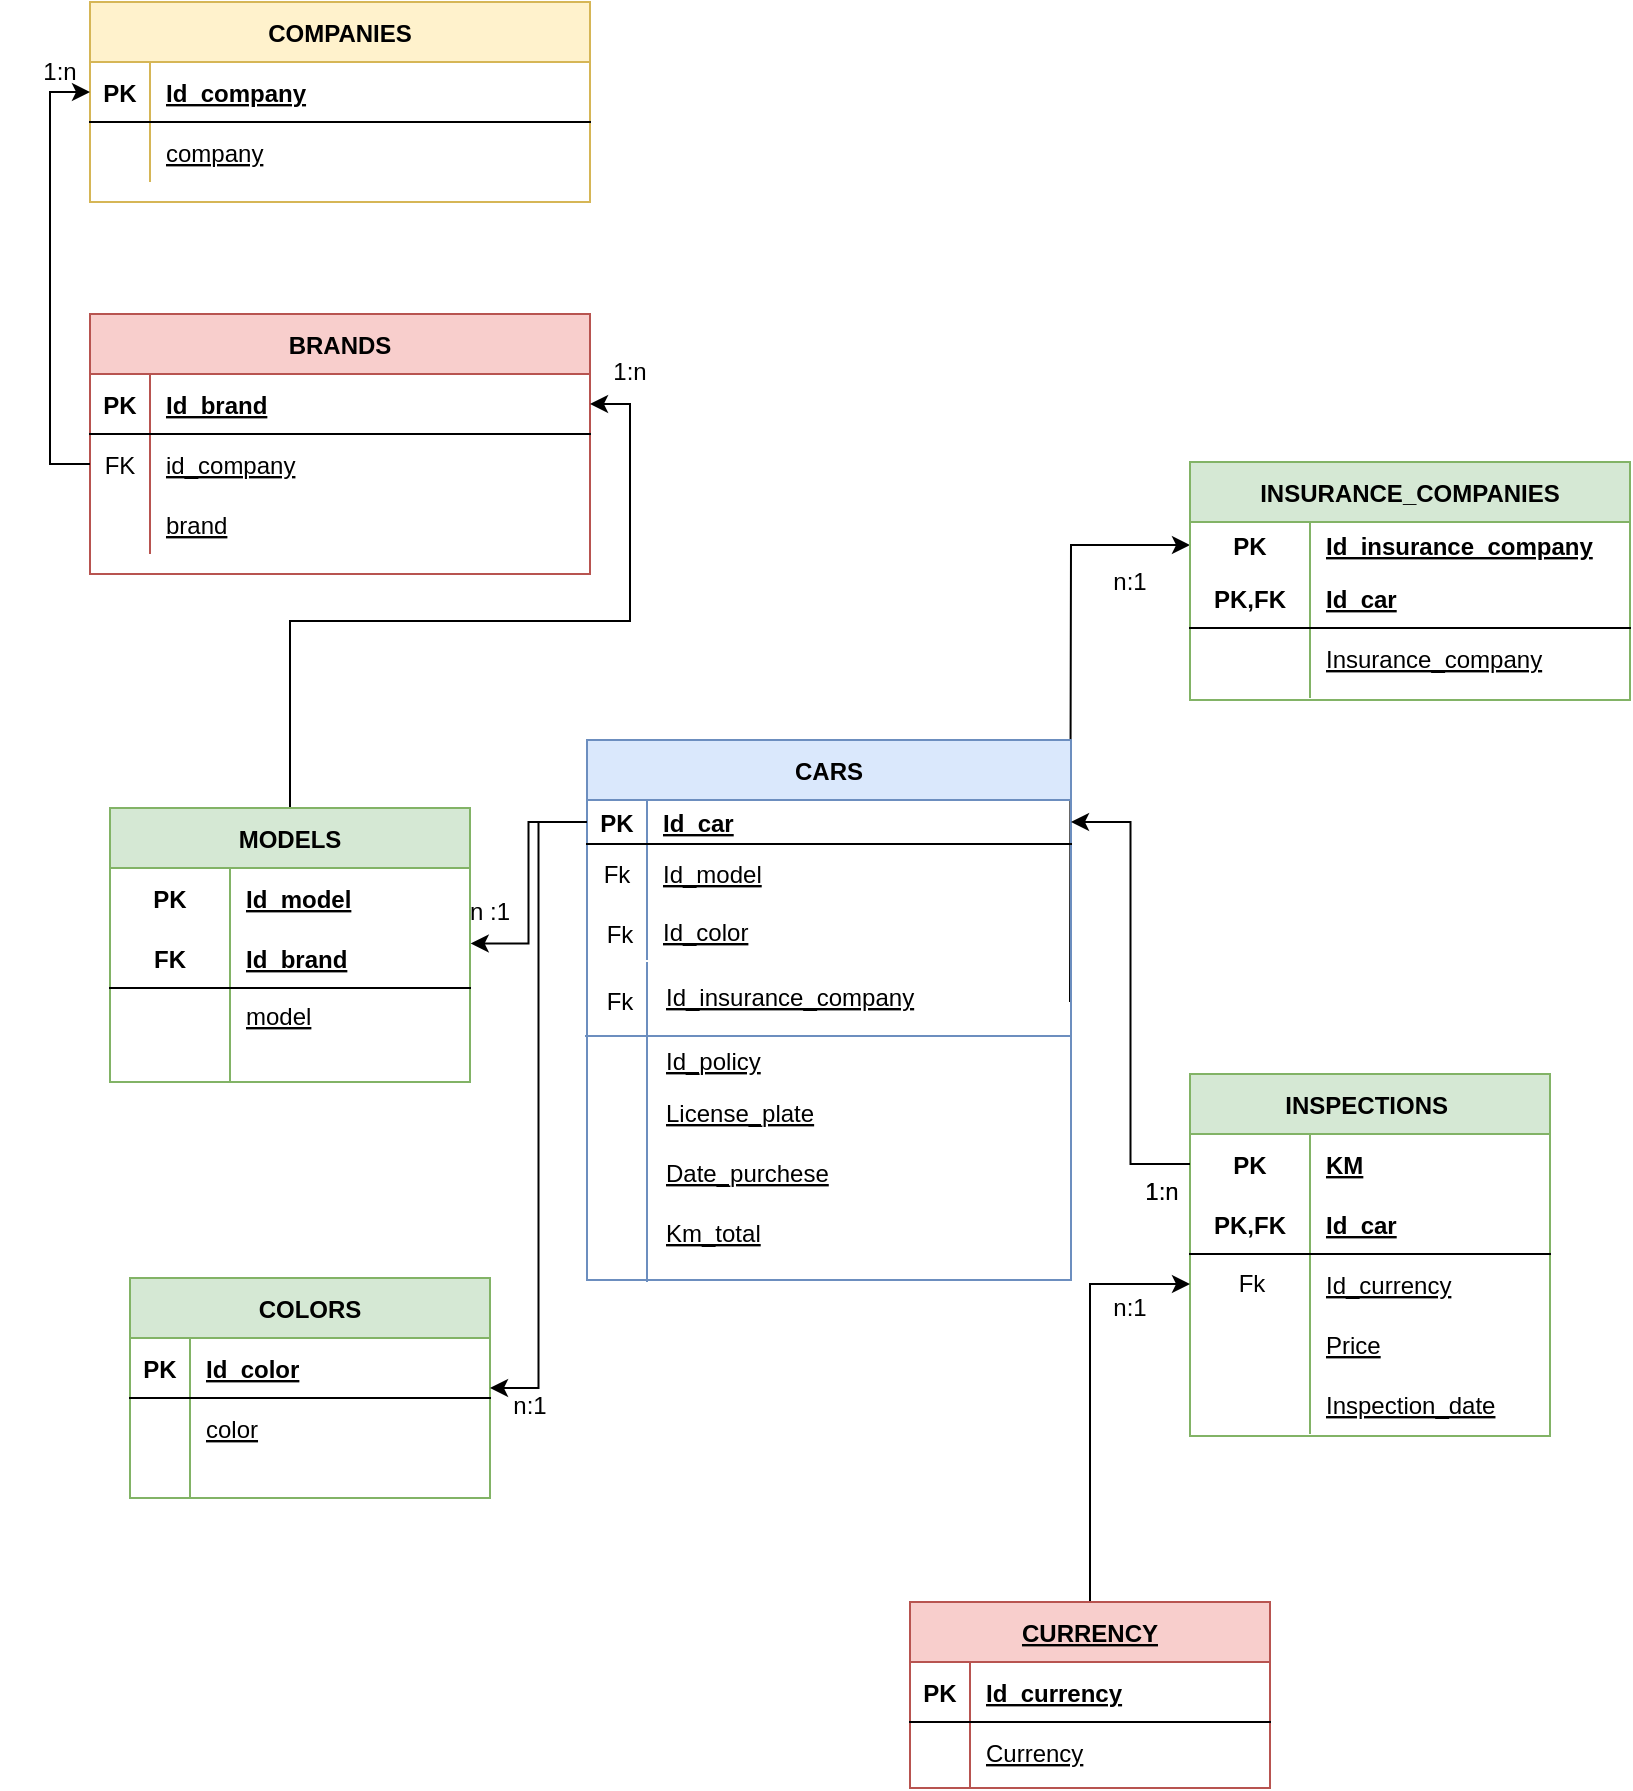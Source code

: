 <mxfile version="20.3.0" type="device"><diagram id="R2lEEEUBdFMjLlhIrx00" name="Practica_andreinagarciabggiano"><mxGraphModel dx="2201" dy="853" grid="1" gridSize="10" guides="1" tooltips="1" connect="1" arrows="1" fold="1" page="1" pageScale="1" pageWidth="850" pageHeight="1100" math="0" shadow="0" extFonts="Permanent Marker^https://fonts.googleapis.com/css?family=Permanent+Marker"><root><mxCell id="0"/><mxCell id="1" parent="0"/><mxCell id="Erbkn1Daup7LVzJIea6V-116" style="edgeStyle=orthogonalEdgeStyle;rounded=0;orthogonalLoop=1;jettySize=auto;html=1;entryX=0;entryY=0.5;entryDx=0;entryDy=0;fontSize=12;" edge="1" parent="1" target="Erbkn1Daup7LVzJIea6V-83"><mxGeometry relative="1" as="geometry"><mxPoint x="520" y="540" as="sourcePoint"/></mxGeometry></mxCell><mxCell id="C-vyLk0tnHw3VtMMgP7b-2" value="CARS" style="shape=table;startSize=30;container=1;collapsible=1;childLayout=tableLayout;fixedRows=1;rowLines=0;fontStyle=1;align=center;resizeLast=1;fillColor=#dae8fc;strokeColor=#6c8ebf;" parent="1" vertex="1"><mxGeometry x="278.5" y="409" width="242" height="270.0" as="geometry"/></mxCell><mxCell id="C-vyLk0tnHw3VtMMgP7b-3" value="" style="shape=partialRectangle;collapsible=0;dropTarget=0;pointerEvents=0;fillColor=none;points=[[0,0.5],[1,0.5]];portConstraint=eastwest;top=0;left=0;right=0;bottom=1;" parent="C-vyLk0tnHw3VtMMgP7b-2" vertex="1"><mxGeometry y="30" width="242" height="22" as="geometry"/></mxCell><mxCell id="C-vyLk0tnHw3VtMMgP7b-4" value="PK" style="shape=partialRectangle;overflow=hidden;connectable=0;fillColor=none;top=0;left=0;bottom=0;right=0;fontStyle=1;" parent="C-vyLk0tnHw3VtMMgP7b-3" vertex="1"><mxGeometry width="30" height="22" as="geometry"><mxRectangle width="30" height="22" as="alternateBounds"/></mxGeometry></mxCell><mxCell id="C-vyLk0tnHw3VtMMgP7b-5" value="Id_car" style="shape=partialRectangle;overflow=hidden;connectable=0;fillColor=none;top=0;left=0;bottom=0;right=0;align=left;spacingLeft=6;fontStyle=5;" parent="C-vyLk0tnHw3VtMMgP7b-3" vertex="1"><mxGeometry x="30" width="212" height="22" as="geometry"><mxRectangle width="212" height="22" as="alternateBounds"/></mxGeometry></mxCell><mxCell id="C-vyLk0tnHw3VtMMgP7b-6" value="" style="shape=partialRectangle;collapsible=0;dropTarget=0;pointerEvents=0;fillColor=none;points=[[0,0.5],[1,0.5]];portConstraint=eastwest;top=0;left=0;right=0;bottom=0;" parent="C-vyLk0tnHw3VtMMgP7b-2" vertex="1"><mxGeometry y="52" width="242" height="29" as="geometry"/></mxCell><mxCell id="C-vyLk0tnHw3VtMMgP7b-7" value="Fk" style="shape=partialRectangle;overflow=hidden;connectable=0;fillColor=none;top=0;left=0;bottom=0;right=0;" parent="C-vyLk0tnHw3VtMMgP7b-6" vertex="1"><mxGeometry width="30" height="29" as="geometry"><mxRectangle width="30" height="29" as="alternateBounds"/></mxGeometry></mxCell><mxCell id="C-vyLk0tnHw3VtMMgP7b-8" value="Id_model" style="shape=partialRectangle;overflow=hidden;connectable=0;fillColor=none;top=0;left=0;bottom=0;right=0;align=left;spacingLeft=6;fontStyle=4" parent="C-vyLk0tnHw3VtMMgP7b-6" vertex="1"><mxGeometry x="30" width="212" height="29" as="geometry"><mxRectangle width="212" height="29" as="alternateBounds"/></mxGeometry></mxCell><mxCell id="C-vyLk0tnHw3VtMMgP7b-9" value="" style="shape=partialRectangle;collapsible=0;dropTarget=0;pointerEvents=0;fillColor=none;points=[[0,0.5],[1,0.5]];portConstraint=eastwest;top=0;left=0;right=0;bottom=0;" parent="C-vyLk0tnHw3VtMMgP7b-2" vertex="1"><mxGeometry y="81" width="242" height="29" as="geometry"/></mxCell><mxCell id="C-vyLk0tnHw3VtMMgP7b-10" value="" style="shape=partialRectangle;overflow=hidden;connectable=0;fillColor=none;top=0;left=0;bottom=0;right=0;" parent="C-vyLk0tnHw3VtMMgP7b-9" vertex="1"><mxGeometry width="30" height="29" as="geometry"><mxRectangle width="30" height="29" as="alternateBounds"/></mxGeometry></mxCell><mxCell id="C-vyLk0tnHw3VtMMgP7b-11" value="Id_color" style="shape=partialRectangle;overflow=hidden;connectable=0;fillColor=none;top=0;left=0;bottom=0;right=0;align=left;spacingLeft=6;fontStyle=4;fontSize=12;" parent="C-vyLk0tnHw3VtMMgP7b-9" vertex="1"><mxGeometry x="30" width="212" height="29" as="geometry"><mxRectangle width="212" height="29" as="alternateBounds"/></mxGeometry></mxCell><mxCell id="Erbkn1Daup7LVzJIea6V-112" value="n:1" style="text;html=1;strokeColor=none;fillColor=none;align=center;verticalAlign=middle;whiteSpace=wrap;rounded=0;strokeWidth=1;fontSize=12;rotation=0;" vertex="1" parent="1"><mxGeometry x="520" y="678" width="60" height="30" as="geometry"/></mxCell><mxCell id="C-vyLk0tnHw3VtMMgP7b-13" value="BRANDS" style="shape=table;startSize=30;container=1;collapsible=1;childLayout=tableLayout;fixedRows=1;rowLines=0;fontStyle=1;align=center;resizeLast=1;fillColor=#f8cecc;strokeColor=#b85450;" parent="1" vertex="1"><mxGeometry x="30" y="196" width="250" height="130" as="geometry"/></mxCell><mxCell id="C-vyLk0tnHw3VtMMgP7b-14" value="" style="shape=partialRectangle;collapsible=0;dropTarget=0;pointerEvents=0;fillColor=none;points=[[0,0.5],[1,0.5]];portConstraint=eastwest;top=0;left=0;right=0;bottom=1;" parent="C-vyLk0tnHw3VtMMgP7b-13" vertex="1"><mxGeometry y="30" width="250" height="30" as="geometry"/></mxCell><mxCell id="C-vyLk0tnHw3VtMMgP7b-15" value="PK" style="shape=partialRectangle;overflow=hidden;connectable=0;fillColor=none;top=0;left=0;bottom=0;right=0;fontStyle=1;" parent="C-vyLk0tnHw3VtMMgP7b-14" vertex="1"><mxGeometry width="30" height="30" as="geometry"><mxRectangle width="30" height="30" as="alternateBounds"/></mxGeometry></mxCell><mxCell id="C-vyLk0tnHw3VtMMgP7b-16" value="Id_brand" style="shape=partialRectangle;overflow=hidden;connectable=0;fillColor=none;top=0;left=0;bottom=0;right=0;align=left;spacingLeft=6;fontStyle=5;" parent="C-vyLk0tnHw3VtMMgP7b-14" vertex="1"><mxGeometry x="30" width="220" height="30" as="geometry"><mxRectangle width="220" height="30" as="alternateBounds"/></mxGeometry></mxCell><mxCell id="C-vyLk0tnHw3VtMMgP7b-17" value="" style="shape=partialRectangle;collapsible=0;dropTarget=0;pointerEvents=0;fillColor=none;points=[[0,0.5],[1,0.5]];portConstraint=eastwest;top=0;left=0;right=0;bottom=0;" parent="C-vyLk0tnHw3VtMMgP7b-13" vertex="1"><mxGeometry y="60" width="250" height="30" as="geometry"/></mxCell><mxCell id="C-vyLk0tnHw3VtMMgP7b-18" value="FK" style="shape=partialRectangle;overflow=hidden;connectable=0;fillColor=none;top=0;left=0;bottom=0;right=0;" parent="C-vyLk0tnHw3VtMMgP7b-17" vertex="1"><mxGeometry width="30" height="30" as="geometry"><mxRectangle width="30" height="30" as="alternateBounds"/></mxGeometry></mxCell><mxCell id="C-vyLk0tnHw3VtMMgP7b-19" value="id_company" style="shape=partialRectangle;overflow=hidden;connectable=0;fillColor=none;top=0;left=0;bottom=0;right=0;align=left;spacingLeft=6;fontStyle=4" parent="C-vyLk0tnHw3VtMMgP7b-17" vertex="1"><mxGeometry x="30" width="220" height="30" as="geometry"><mxRectangle width="220" height="30" as="alternateBounds"/></mxGeometry></mxCell><mxCell id="C-vyLk0tnHw3VtMMgP7b-20" value="" style="shape=partialRectangle;collapsible=0;dropTarget=0;pointerEvents=0;fillColor=none;points=[[0,0.5],[1,0.5]];portConstraint=eastwest;top=0;left=0;right=0;bottom=0;" parent="C-vyLk0tnHw3VtMMgP7b-13" vertex="1"><mxGeometry y="90" width="250" height="30" as="geometry"/></mxCell><mxCell id="C-vyLk0tnHw3VtMMgP7b-21" value="" style="shape=partialRectangle;overflow=hidden;connectable=0;fillColor=none;top=0;left=0;bottom=0;right=0;" parent="C-vyLk0tnHw3VtMMgP7b-20" vertex="1"><mxGeometry width="30" height="30" as="geometry"><mxRectangle width="30" height="30" as="alternateBounds"/></mxGeometry></mxCell><mxCell id="C-vyLk0tnHw3VtMMgP7b-22" value="brand" style="shape=partialRectangle;overflow=hidden;connectable=0;fillColor=none;top=0;left=0;bottom=0;right=0;align=left;spacingLeft=6;fontStyle=4" parent="C-vyLk0tnHw3VtMMgP7b-20" vertex="1"><mxGeometry x="30" width="220" height="30" as="geometry"><mxRectangle width="220" height="30" as="alternateBounds"/></mxGeometry></mxCell><mxCell id="C-vyLk0tnHw3VtMMgP7b-23" value="COMPANIES" style="shape=table;startSize=30;container=1;collapsible=1;childLayout=tableLayout;fixedRows=1;rowLines=0;fontStyle=1;align=center;resizeLast=1;fillColor=#fff2cc;strokeColor=#d6b656;" parent="1" vertex="1"><mxGeometry x="30" y="40" width="250" height="100.0" as="geometry"/></mxCell><mxCell id="C-vyLk0tnHw3VtMMgP7b-24" value="" style="shape=partialRectangle;collapsible=0;dropTarget=0;pointerEvents=0;fillColor=none;points=[[0,0.5],[1,0.5]];portConstraint=eastwest;top=0;left=0;right=0;bottom=1;" parent="C-vyLk0tnHw3VtMMgP7b-23" vertex="1"><mxGeometry y="30" width="250" height="30" as="geometry"/></mxCell><mxCell id="C-vyLk0tnHw3VtMMgP7b-25" value="PK" style="shape=partialRectangle;overflow=hidden;connectable=0;fillColor=none;top=0;left=0;bottom=0;right=0;fontStyle=1;" parent="C-vyLk0tnHw3VtMMgP7b-24" vertex="1"><mxGeometry width="30" height="30" as="geometry"><mxRectangle width="30" height="30" as="alternateBounds"/></mxGeometry></mxCell><mxCell id="C-vyLk0tnHw3VtMMgP7b-26" value="Id_company" style="shape=partialRectangle;overflow=hidden;connectable=0;fillColor=none;top=0;left=0;bottom=0;right=0;align=left;spacingLeft=6;fontStyle=5;" parent="C-vyLk0tnHw3VtMMgP7b-24" vertex="1"><mxGeometry x="30" width="220" height="30" as="geometry"><mxRectangle width="220" height="30" as="alternateBounds"/></mxGeometry></mxCell><mxCell id="C-vyLk0tnHw3VtMMgP7b-27" value="" style="shape=partialRectangle;collapsible=0;dropTarget=0;pointerEvents=0;fillColor=none;points=[[0,0.5],[1,0.5]];portConstraint=eastwest;top=0;left=0;right=0;bottom=0;" parent="C-vyLk0tnHw3VtMMgP7b-23" vertex="1"><mxGeometry y="60" width="250" height="30" as="geometry"/></mxCell><mxCell id="C-vyLk0tnHw3VtMMgP7b-28" value="" style="shape=partialRectangle;overflow=hidden;connectable=0;fillColor=none;top=0;left=0;bottom=0;right=0;" parent="C-vyLk0tnHw3VtMMgP7b-27" vertex="1"><mxGeometry width="30" height="30" as="geometry"><mxRectangle width="30" height="30" as="alternateBounds"/></mxGeometry></mxCell><mxCell id="C-vyLk0tnHw3VtMMgP7b-29" value="company" style="shape=partialRectangle;overflow=hidden;connectable=0;fillColor=none;top=0;left=0;bottom=0;right=0;align=left;spacingLeft=6;fontStyle=4" parent="C-vyLk0tnHw3VtMMgP7b-27" vertex="1"><mxGeometry x="30" width="220" height="30" as="geometry"><mxRectangle width="220" height="30" as="alternateBounds"/></mxGeometry></mxCell><mxCell id="Erbkn1Daup7LVzJIea6V-1" value="Fk" style="shape=partialRectangle;overflow=hidden;connectable=0;fillColor=none;top=0;left=0;bottom=0;right=0;" vertex="1" parent="1"><mxGeometry x="280" y="490.5" width="30" height="30" as="geometry"><mxRectangle width="30" height="30" as="alternateBounds"/></mxGeometry></mxCell><mxCell id="Erbkn1Daup7LVzJIea6V-2" value="" style="line;strokeWidth=1;rotatable=0;dashed=0;labelPosition=right;align=left;verticalAlign=middle;spacingTop=0;spacingLeft=6;points=[];portConstraint=eastwest;fillColor=#dae8fc;strokeColor=#6c8ebf;" vertex="1" parent="1"><mxGeometry x="277.5" y="552" width="242.5" height="10" as="geometry"/></mxCell><mxCell id="Erbkn1Daup7LVzJIea6V-3" value="Date_purchese" style="shape=partialRectangle;overflow=hidden;connectable=0;fillColor=none;top=0;left=0;bottom=0;right=0;align=left;spacingLeft=6;fontStyle=4" vertex="1" parent="1"><mxGeometry x="310" y="610" width="220" height="30" as="geometry"><mxRectangle width="220" height="30" as="alternateBounds"/></mxGeometry></mxCell><mxCell id="Erbkn1Daup7LVzJIea6V-4" value="Id_policy" style="shape=partialRectangle;overflow=hidden;connectable=0;fillColor=none;top=0;left=0;bottom=0;right=0;align=left;spacingLeft=6;fontStyle=4" vertex="1" parent="1"><mxGeometry x="310" y="554" width="220" height="30" as="geometry"><mxRectangle width="220" height="30" as="alternateBounds"/></mxGeometry></mxCell><mxCell id="Erbkn1Daup7LVzJIea6V-5" value="License_plate" style="shape=partialRectangle;overflow=hidden;connectable=0;fillColor=none;top=0;left=0;bottom=0;right=0;align=left;spacingLeft=6;fontStyle=4" vertex="1" parent="1"><mxGeometry x="310" y="580" width="220" height="30" as="geometry"><mxRectangle width="220" height="30" as="alternateBounds"/></mxGeometry></mxCell><mxCell id="Erbkn1Daup7LVzJIea6V-6" value="Km_total" style="shape=partialRectangle;overflow=hidden;connectable=0;fillColor=none;top=0;left=0;bottom=0;right=0;align=left;spacingLeft=6;fontStyle=4" vertex="1" parent="1"><mxGeometry x="310" y="640" width="220" height="30" as="geometry"><mxRectangle width="220" height="30" as="alternateBounds"/></mxGeometry></mxCell><mxCell id="Erbkn1Daup7LVzJIea6V-7" value="Id_insurance_company" style="shape=partialRectangle;overflow=hidden;connectable=0;fillColor=none;top=0;left=0;bottom=0;right=0;align=left;spacingLeft=6;fontStyle=4" vertex="1" parent="1"><mxGeometry x="310" y="522" width="220" height="30" as="geometry"><mxRectangle width="220" height="30" as="alternateBounds"/></mxGeometry></mxCell><mxCell id="Erbkn1Daup7LVzJIea6V-10" value="" style="line;strokeWidth=1;direction=south;html=1;fillColor=#dae8fc;strokeColor=#6c8ebf;" vertex="1" parent="1"><mxGeometry x="303" y="520" width="11" height="160" as="geometry"/></mxCell><mxCell id="Erbkn1Daup7LVzJIea6V-11" value="Fk" style="shape=partialRectangle;overflow=hidden;connectable=0;fillColor=none;top=0;left=0;bottom=0;right=0;" vertex="1" parent="1"><mxGeometry x="280" y="524" width="30" height="30" as="geometry"><mxRectangle width="30" height="30" as="alternateBounds"/></mxGeometry></mxCell><mxCell id="Erbkn1Daup7LVzJIea6V-118" style="edgeStyle=orthogonalEdgeStyle;rounded=0;orthogonalLoop=1;jettySize=auto;html=1;exitX=0.5;exitY=0;exitDx=0;exitDy=0;entryX=1;entryY=0.5;entryDx=0;entryDy=0;fontSize=12;" edge="1" parent="1" source="Erbkn1Daup7LVzJIea6V-12" target="C-vyLk0tnHw3VtMMgP7b-14"><mxGeometry relative="1" as="geometry"/></mxCell><mxCell id="Erbkn1Daup7LVzJIea6V-12" value="MODELS" style="shape=table;startSize=30;container=1;collapsible=1;childLayout=tableLayout;fixedRows=1;rowLines=0;fontStyle=1;align=center;resizeLast=1;strokeWidth=1;fillColor=#d5e8d4;strokeColor=#82b366;" vertex="1" parent="1"><mxGeometry x="40" y="443" width="180" height="137" as="geometry"/></mxCell><mxCell id="Erbkn1Daup7LVzJIea6V-13" value="" style="shape=tableRow;horizontal=0;startSize=0;swimlaneHead=0;swimlaneBody=0;fillColor=none;collapsible=0;dropTarget=0;points=[[0,0.5],[1,0.5]];portConstraint=eastwest;top=0;left=0;right=0;bottom=0;strokeWidth=1;" vertex="1" parent="Erbkn1Daup7LVzJIea6V-12"><mxGeometry y="30" width="180" height="30" as="geometry"/></mxCell><mxCell id="Erbkn1Daup7LVzJIea6V-14" value="PK" style="shape=partialRectangle;connectable=0;fillColor=none;top=0;left=0;bottom=0;right=0;fontStyle=1;overflow=hidden;strokeWidth=1;" vertex="1" parent="Erbkn1Daup7LVzJIea6V-13"><mxGeometry width="60" height="30" as="geometry"><mxRectangle width="60" height="30" as="alternateBounds"/></mxGeometry></mxCell><mxCell id="Erbkn1Daup7LVzJIea6V-15" value="Id_model" style="shape=partialRectangle;connectable=0;fillColor=none;top=0;left=0;bottom=0;right=0;align=left;spacingLeft=6;fontStyle=5;overflow=hidden;strokeWidth=1;" vertex="1" parent="Erbkn1Daup7LVzJIea6V-13"><mxGeometry x="60" width="120" height="30" as="geometry"><mxRectangle width="120" height="30" as="alternateBounds"/></mxGeometry></mxCell><mxCell id="Erbkn1Daup7LVzJIea6V-16" value="" style="shape=tableRow;horizontal=0;startSize=0;swimlaneHead=0;swimlaneBody=0;fillColor=none;collapsible=0;dropTarget=0;points=[[0,0.5],[1,0.5]];portConstraint=eastwest;top=0;left=0;right=0;bottom=1;strokeWidth=1;" vertex="1" parent="Erbkn1Daup7LVzJIea6V-12"><mxGeometry y="60" width="180" height="30" as="geometry"/></mxCell><mxCell id="Erbkn1Daup7LVzJIea6V-17" value="FK" style="shape=partialRectangle;connectable=0;fillColor=none;top=0;left=0;bottom=0;right=0;fontStyle=1;overflow=hidden;strokeWidth=1;" vertex="1" parent="Erbkn1Daup7LVzJIea6V-16"><mxGeometry width="60" height="30" as="geometry"><mxRectangle width="60" height="30" as="alternateBounds"/></mxGeometry></mxCell><mxCell id="Erbkn1Daup7LVzJIea6V-18" value="Id_brand" style="shape=partialRectangle;connectable=0;fillColor=none;top=0;left=0;bottom=0;right=0;align=left;spacingLeft=6;fontStyle=5;overflow=hidden;strokeWidth=1;" vertex="1" parent="Erbkn1Daup7LVzJIea6V-16"><mxGeometry x="60" width="120" height="30" as="geometry"><mxRectangle width="120" height="30" as="alternateBounds"/></mxGeometry></mxCell><mxCell id="Erbkn1Daup7LVzJIea6V-19" value="" style="shape=tableRow;horizontal=0;startSize=0;swimlaneHead=0;swimlaneBody=0;fillColor=none;collapsible=0;dropTarget=0;points=[[0,0.5],[1,0.5]];portConstraint=eastwest;top=0;left=0;right=0;bottom=0;strokeWidth=1;" vertex="1" parent="Erbkn1Daup7LVzJIea6V-12"><mxGeometry y="90" width="180" height="27" as="geometry"/></mxCell><mxCell id="Erbkn1Daup7LVzJIea6V-20" value="" style="shape=partialRectangle;connectable=0;fillColor=none;top=0;left=0;bottom=0;right=0;editable=1;overflow=hidden;strokeWidth=1;" vertex="1" parent="Erbkn1Daup7LVzJIea6V-19"><mxGeometry width="60" height="27" as="geometry"><mxRectangle width="60" height="27" as="alternateBounds"/></mxGeometry></mxCell><mxCell id="Erbkn1Daup7LVzJIea6V-21" value="model" style="shape=partialRectangle;connectable=0;fillColor=none;top=0;left=0;bottom=0;right=0;align=left;spacingLeft=6;overflow=hidden;strokeWidth=1;fontStyle=4" vertex="1" parent="Erbkn1Daup7LVzJIea6V-19"><mxGeometry x="60" width="120" height="27" as="geometry"><mxRectangle width="120" height="27" as="alternateBounds"/></mxGeometry></mxCell><mxCell id="Erbkn1Daup7LVzJIea6V-22" value="" style="shape=tableRow;horizontal=0;startSize=0;swimlaneHead=0;swimlaneBody=0;fillColor=none;collapsible=0;dropTarget=0;points=[[0,0.5],[1,0.5]];portConstraint=eastwest;top=0;left=0;right=0;bottom=0;strokeWidth=1;" vertex="1" parent="Erbkn1Daup7LVzJIea6V-12"><mxGeometry y="117" width="180" height="20" as="geometry"/></mxCell><mxCell id="Erbkn1Daup7LVzJIea6V-23" value="" style="shape=partialRectangle;connectable=0;fillColor=none;top=0;left=0;bottom=0;right=0;editable=1;overflow=hidden;strokeWidth=1;" vertex="1" parent="Erbkn1Daup7LVzJIea6V-22"><mxGeometry width="60" height="20" as="geometry"><mxRectangle width="60" height="20" as="alternateBounds"/></mxGeometry></mxCell><mxCell id="Erbkn1Daup7LVzJIea6V-24" value="" style="shape=partialRectangle;connectable=0;fillColor=none;top=0;left=0;bottom=0;right=0;align=left;spacingLeft=6;overflow=hidden;strokeWidth=1;" vertex="1" parent="Erbkn1Daup7LVzJIea6V-22"><mxGeometry x="60" width="120" height="20" as="geometry"><mxRectangle width="120" height="20" as="alternateBounds"/></mxGeometry></mxCell><mxCell id="Erbkn1Daup7LVzJIea6V-25" value="COLORS" style="shape=table;startSize=30;container=1;collapsible=1;childLayout=tableLayout;fixedRows=1;rowLines=0;fontStyle=1;align=center;resizeLast=1;strokeWidth=1;fillColor=#d5e8d4;strokeColor=#82b366;" vertex="1" parent="1"><mxGeometry x="50" y="678" width="180" height="110.0" as="geometry"/></mxCell><mxCell id="Erbkn1Daup7LVzJIea6V-26" value="" style="shape=tableRow;horizontal=0;startSize=0;swimlaneHead=0;swimlaneBody=0;fillColor=none;collapsible=0;dropTarget=0;points=[[0,0.5],[1,0.5]];portConstraint=eastwest;top=0;left=0;right=0;bottom=1;strokeWidth=1;" vertex="1" parent="Erbkn1Daup7LVzJIea6V-25"><mxGeometry y="30" width="180" height="30" as="geometry"/></mxCell><mxCell id="Erbkn1Daup7LVzJIea6V-27" value="PK" style="shape=partialRectangle;connectable=0;fillColor=none;top=0;left=0;bottom=0;right=0;fontStyle=1;overflow=hidden;strokeWidth=1;" vertex="1" parent="Erbkn1Daup7LVzJIea6V-26"><mxGeometry width="30" height="30" as="geometry"><mxRectangle width="30" height="30" as="alternateBounds"/></mxGeometry></mxCell><mxCell id="Erbkn1Daup7LVzJIea6V-28" value="Id_color" style="shape=partialRectangle;connectable=0;fillColor=none;top=0;left=0;bottom=0;right=0;align=left;spacingLeft=6;fontStyle=5;overflow=hidden;strokeWidth=1;" vertex="1" parent="Erbkn1Daup7LVzJIea6V-26"><mxGeometry x="30" width="150" height="30" as="geometry"><mxRectangle width="150" height="30" as="alternateBounds"/></mxGeometry></mxCell><mxCell id="Erbkn1Daup7LVzJIea6V-29" value="" style="shape=tableRow;horizontal=0;startSize=0;swimlaneHead=0;swimlaneBody=0;fillColor=none;collapsible=0;dropTarget=0;points=[[0,0.5],[1,0.5]];portConstraint=eastwest;top=0;left=0;right=0;bottom=0;strokeWidth=1;" vertex="1" parent="Erbkn1Daup7LVzJIea6V-25"><mxGeometry y="60" width="180" height="30" as="geometry"/></mxCell><mxCell id="Erbkn1Daup7LVzJIea6V-30" value="" style="shape=partialRectangle;connectable=0;fillColor=none;top=0;left=0;bottom=0;right=0;editable=1;overflow=hidden;strokeWidth=1;" vertex="1" parent="Erbkn1Daup7LVzJIea6V-29"><mxGeometry width="30" height="30" as="geometry"><mxRectangle width="30" height="30" as="alternateBounds"/></mxGeometry></mxCell><mxCell id="Erbkn1Daup7LVzJIea6V-31" value="color" style="shape=partialRectangle;connectable=0;fillColor=none;top=0;left=0;bottom=0;right=0;align=left;spacingLeft=6;overflow=hidden;strokeWidth=1;fontStyle=4" vertex="1" parent="Erbkn1Daup7LVzJIea6V-29"><mxGeometry x="30" width="150" height="30" as="geometry"><mxRectangle width="150" height="30" as="alternateBounds"/></mxGeometry></mxCell><mxCell id="Erbkn1Daup7LVzJIea6V-35" value="" style="shape=tableRow;horizontal=0;startSize=0;swimlaneHead=0;swimlaneBody=0;fillColor=none;collapsible=0;dropTarget=0;points=[[0,0.5],[1,0.5]];portConstraint=eastwest;top=0;left=0;right=0;bottom=0;strokeWidth=1;" vertex="1" parent="Erbkn1Daup7LVzJIea6V-25"><mxGeometry y="90" width="180" height="20" as="geometry"/></mxCell><mxCell id="Erbkn1Daup7LVzJIea6V-36" value="" style="shape=partialRectangle;connectable=0;fillColor=none;top=0;left=0;bottom=0;right=0;editable=1;overflow=hidden;strokeWidth=1;" vertex="1" parent="Erbkn1Daup7LVzJIea6V-35"><mxGeometry width="30" height="20" as="geometry"><mxRectangle width="30" height="20" as="alternateBounds"/></mxGeometry></mxCell><mxCell id="Erbkn1Daup7LVzJIea6V-37" value="" style="shape=partialRectangle;connectable=0;fillColor=none;top=0;left=0;bottom=0;right=0;align=left;spacingLeft=6;overflow=hidden;strokeWidth=1;" vertex="1" parent="Erbkn1Daup7LVzJIea6V-35"><mxGeometry x="30" width="150" height="20" as="geometry"><mxRectangle width="150" height="20" as="alternateBounds"/></mxGeometry></mxCell><mxCell id="Erbkn1Daup7LVzJIea6V-51" value="INSPECTIONS " style="shape=table;startSize=30;container=1;collapsible=1;childLayout=tableLayout;fixedRows=1;rowLines=0;fontStyle=1;align=center;resizeLast=1;strokeWidth=1;fillColor=#d5e8d4;strokeColor=#82b366;" vertex="1" parent="1"><mxGeometry x="580" y="576" width="180" height="181" as="geometry"/></mxCell><mxCell id="Erbkn1Daup7LVzJIea6V-52" value="" style="shape=tableRow;horizontal=0;startSize=0;swimlaneHead=0;swimlaneBody=0;fillColor=none;collapsible=0;dropTarget=0;points=[[0,0.5],[1,0.5]];portConstraint=eastwest;top=0;left=0;right=0;bottom=0;strokeWidth=1;" vertex="1" parent="Erbkn1Daup7LVzJIea6V-51"><mxGeometry y="30" width="180" height="30" as="geometry"/></mxCell><mxCell id="Erbkn1Daup7LVzJIea6V-53" value="PK" style="shape=partialRectangle;connectable=0;fillColor=none;top=0;left=0;bottom=0;right=0;fontStyle=1;overflow=hidden;strokeWidth=1;" vertex="1" parent="Erbkn1Daup7LVzJIea6V-52"><mxGeometry width="60" height="30" as="geometry"><mxRectangle width="60" height="30" as="alternateBounds"/></mxGeometry></mxCell><mxCell id="Erbkn1Daup7LVzJIea6V-54" value="KM" style="shape=partialRectangle;connectable=0;fillColor=none;top=0;left=0;bottom=0;right=0;align=left;spacingLeft=6;fontStyle=5;overflow=hidden;strokeWidth=1;" vertex="1" parent="Erbkn1Daup7LVzJIea6V-52"><mxGeometry x="60" width="120" height="30" as="geometry"><mxRectangle width="120" height="30" as="alternateBounds"/></mxGeometry></mxCell><mxCell id="Erbkn1Daup7LVzJIea6V-55" value="" style="shape=tableRow;horizontal=0;startSize=0;swimlaneHead=0;swimlaneBody=0;fillColor=none;collapsible=0;dropTarget=0;points=[[0,0.5],[1,0.5]];portConstraint=eastwest;top=0;left=0;right=0;bottom=1;strokeWidth=1;" vertex="1" parent="Erbkn1Daup7LVzJIea6V-51"><mxGeometry y="60" width="180" height="30" as="geometry"/></mxCell><mxCell id="Erbkn1Daup7LVzJIea6V-56" value="PK,FK" style="shape=partialRectangle;connectable=0;fillColor=none;top=0;left=0;bottom=0;right=0;fontStyle=1;overflow=hidden;strokeWidth=1;" vertex="1" parent="Erbkn1Daup7LVzJIea6V-55"><mxGeometry width="60" height="30" as="geometry"><mxRectangle width="60" height="30" as="alternateBounds"/></mxGeometry></mxCell><mxCell id="Erbkn1Daup7LVzJIea6V-57" value="Id_car" style="shape=partialRectangle;connectable=0;fillColor=none;top=0;left=0;bottom=0;right=0;align=left;spacingLeft=6;fontStyle=5;overflow=hidden;strokeWidth=1;" vertex="1" parent="Erbkn1Daup7LVzJIea6V-55"><mxGeometry x="60" width="120" height="30" as="geometry"><mxRectangle width="120" height="30" as="alternateBounds"/></mxGeometry></mxCell><mxCell id="Erbkn1Daup7LVzJIea6V-58" value="" style="shape=tableRow;horizontal=0;startSize=0;swimlaneHead=0;swimlaneBody=0;fillColor=none;collapsible=0;dropTarget=0;points=[[0,0.5],[1,0.5]];portConstraint=eastwest;top=0;left=0;right=0;bottom=0;strokeWidth=1;" vertex="1" parent="Erbkn1Daup7LVzJIea6V-51"><mxGeometry y="90" width="180" height="30" as="geometry"/></mxCell><mxCell id="Erbkn1Daup7LVzJIea6V-59" value="" style="shape=partialRectangle;connectable=0;fillColor=none;top=0;left=0;bottom=0;right=0;editable=1;overflow=hidden;strokeWidth=1;" vertex="1" parent="Erbkn1Daup7LVzJIea6V-58"><mxGeometry width="60" height="30" as="geometry"><mxRectangle width="60" height="30" as="alternateBounds"/></mxGeometry></mxCell><mxCell id="Erbkn1Daup7LVzJIea6V-60" value="Id_currency" style="shape=partialRectangle;connectable=0;fillColor=none;top=0;left=0;bottom=0;right=0;align=left;spacingLeft=6;overflow=hidden;strokeWidth=1;fontStyle=4" vertex="1" parent="Erbkn1Daup7LVzJIea6V-58"><mxGeometry x="60" width="120" height="30" as="geometry"><mxRectangle width="120" height="30" as="alternateBounds"/></mxGeometry></mxCell><mxCell id="Erbkn1Daup7LVzJIea6V-61" value="" style="shape=tableRow;horizontal=0;startSize=0;swimlaneHead=0;swimlaneBody=0;fillColor=none;collapsible=0;dropTarget=0;points=[[0,0.5],[1,0.5]];portConstraint=eastwest;top=0;left=0;right=0;bottom=0;strokeWidth=1;" vertex="1" parent="Erbkn1Daup7LVzJIea6V-51"><mxGeometry y="120" width="180" height="30" as="geometry"/></mxCell><mxCell id="Erbkn1Daup7LVzJIea6V-62" value="" style="shape=partialRectangle;connectable=0;fillColor=none;top=0;left=0;bottom=0;right=0;editable=1;overflow=hidden;strokeWidth=1;" vertex="1" parent="Erbkn1Daup7LVzJIea6V-61"><mxGeometry width="60" height="30" as="geometry"><mxRectangle width="60" height="30" as="alternateBounds"/></mxGeometry></mxCell><mxCell id="Erbkn1Daup7LVzJIea6V-63" value="Price" style="shape=partialRectangle;connectable=0;fillColor=none;top=0;left=0;bottom=0;right=0;align=left;spacingLeft=6;overflow=hidden;strokeWidth=1;fontStyle=4" vertex="1" parent="Erbkn1Daup7LVzJIea6V-61"><mxGeometry x="60" width="120" height="30" as="geometry"><mxRectangle width="120" height="30" as="alternateBounds"/></mxGeometry></mxCell><mxCell id="Erbkn1Daup7LVzJIea6V-96" value="" style="shape=tableRow;horizontal=0;startSize=0;swimlaneHead=0;swimlaneBody=0;fillColor=none;collapsible=0;dropTarget=0;points=[[0,0.5],[1,0.5]];portConstraint=eastwest;top=0;left=0;right=0;bottom=0;strokeWidth=1;" vertex="1" parent="Erbkn1Daup7LVzJIea6V-51"><mxGeometry y="150" width="180" height="30" as="geometry"/></mxCell><mxCell id="Erbkn1Daup7LVzJIea6V-97" value="" style="shape=partialRectangle;connectable=0;fillColor=none;top=0;left=0;bottom=0;right=0;editable=1;overflow=hidden;strokeWidth=1;" vertex="1" parent="Erbkn1Daup7LVzJIea6V-96"><mxGeometry width="60" height="30" as="geometry"><mxRectangle width="60" height="30" as="alternateBounds"/></mxGeometry></mxCell><mxCell id="Erbkn1Daup7LVzJIea6V-98" value="Inspection_date" style="shape=partialRectangle;connectable=0;fillColor=none;top=0;left=0;bottom=0;right=0;align=left;spacingLeft=6;overflow=hidden;strokeWidth=1;fontStyle=4" vertex="1" parent="Erbkn1Daup7LVzJIea6V-96"><mxGeometry x="60" width="120" height="30" as="geometry"><mxRectangle width="120" height="30" as="alternateBounds"/></mxGeometry></mxCell><mxCell id="Erbkn1Daup7LVzJIea6V-99" style="edgeStyle=orthogonalEdgeStyle;rounded=0;orthogonalLoop=1;jettySize=auto;html=1;entryX=0;entryY=0.5;entryDx=0;entryDy=0;fontSize=12;" edge="1" parent="1" source="Erbkn1Daup7LVzJIea6V-64" target="Erbkn1Daup7LVzJIea6V-58"><mxGeometry relative="1" as="geometry"><Array as="points"><mxPoint x="530" y="681"/></Array></mxGeometry></mxCell><mxCell id="Erbkn1Daup7LVzJIea6V-64" value="CURRENCY" style="shape=table;startSize=30;container=1;collapsible=1;childLayout=tableLayout;fixedRows=1;rowLines=0;fontStyle=5;align=center;resizeLast=1;strokeWidth=1;fillColor=#f8cecc;strokeColor=#b85450;" vertex="1" parent="1"><mxGeometry x="440" y="840" width="180" height="93" as="geometry"/></mxCell><mxCell id="Erbkn1Daup7LVzJIea6V-65" value="" style="shape=tableRow;horizontal=0;startSize=0;swimlaneHead=0;swimlaneBody=0;fillColor=none;collapsible=0;dropTarget=0;points=[[0,0.5],[1,0.5]];portConstraint=eastwest;top=0;left=0;right=0;bottom=1;strokeWidth=1;" vertex="1" parent="Erbkn1Daup7LVzJIea6V-64"><mxGeometry y="30" width="180" height="30" as="geometry"/></mxCell><mxCell id="Erbkn1Daup7LVzJIea6V-66" value="PK" style="shape=partialRectangle;connectable=0;fillColor=none;top=0;left=0;bottom=0;right=0;fontStyle=1;overflow=hidden;strokeWidth=1;" vertex="1" parent="Erbkn1Daup7LVzJIea6V-65"><mxGeometry width="30" height="30" as="geometry"><mxRectangle width="30" height="30" as="alternateBounds"/></mxGeometry></mxCell><mxCell id="Erbkn1Daup7LVzJIea6V-67" value="Id_currency" style="shape=partialRectangle;connectable=0;fillColor=none;top=0;left=0;bottom=0;right=0;align=left;spacingLeft=6;fontStyle=5;overflow=hidden;strokeWidth=1;" vertex="1" parent="Erbkn1Daup7LVzJIea6V-65"><mxGeometry x="30" width="150" height="30" as="geometry"><mxRectangle width="150" height="30" as="alternateBounds"/></mxGeometry></mxCell><mxCell id="Erbkn1Daup7LVzJIea6V-68" value="" style="shape=tableRow;horizontal=0;startSize=0;swimlaneHead=0;swimlaneBody=0;fillColor=none;collapsible=0;dropTarget=0;points=[[0,0.5],[1,0.5]];portConstraint=eastwest;top=0;left=0;right=0;bottom=0;strokeWidth=1;" vertex="1" parent="Erbkn1Daup7LVzJIea6V-64"><mxGeometry y="60" width="180" height="30" as="geometry"/></mxCell><mxCell id="Erbkn1Daup7LVzJIea6V-69" value="" style="shape=partialRectangle;connectable=0;fillColor=none;top=0;left=0;bottom=0;right=0;editable=1;overflow=hidden;strokeWidth=1;" vertex="1" parent="Erbkn1Daup7LVzJIea6V-68"><mxGeometry width="30" height="30" as="geometry"><mxRectangle width="30" height="30" as="alternateBounds"/></mxGeometry></mxCell><mxCell id="Erbkn1Daup7LVzJIea6V-70" value="Currency" style="shape=partialRectangle;connectable=0;fillColor=none;top=0;left=0;bottom=0;right=0;align=left;spacingLeft=6;overflow=hidden;strokeWidth=1;fontStyle=4" vertex="1" parent="Erbkn1Daup7LVzJIea6V-68"><mxGeometry x="30" width="150" height="30" as="geometry"><mxRectangle width="150" height="30" as="alternateBounds"/></mxGeometry></mxCell><mxCell id="Erbkn1Daup7LVzJIea6V-71" value="" style="shape=tableRow;horizontal=0;startSize=0;swimlaneHead=0;swimlaneBody=0;fillColor=none;collapsible=0;dropTarget=0;points=[[0,0.5],[1,0.5]];portConstraint=eastwest;top=0;left=0;right=0;bottom=0;strokeWidth=1;" vertex="1" parent="Erbkn1Daup7LVzJIea6V-64"><mxGeometry y="90" width="180" height="3" as="geometry"/></mxCell><mxCell id="Erbkn1Daup7LVzJIea6V-72" value="" style="shape=partialRectangle;connectable=0;fillColor=none;top=0;left=0;bottom=0;right=0;editable=1;overflow=hidden;strokeWidth=1;" vertex="1" parent="Erbkn1Daup7LVzJIea6V-71"><mxGeometry width="30" height="3" as="geometry"><mxRectangle width="30" height="3" as="alternateBounds"/></mxGeometry></mxCell><mxCell id="Erbkn1Daup7LVzJIea6V-73" value="" style="shape=partialRectangle;connectable=0;fillColor=none;top=0;left=0;bottom=0;right=0;align=left;spacingLeft=6;overflow=hidden;strokeWidth=1;" vertex="1" parent="Erbkn1Daup7LVzJIea6V-71"><mxGeometry x="30" width="150" height="3" as="geometry"><mxRectangle width="150" height="3" as="alternateBounds"/></mxGeometry></mxCell><mxCell id="Erbkn1Daup7LVzJIea6V-82" value="INSURANCE_COMPANIES" style="shape=table;startSize=30;container=1;collapsible=1;childLayout=tableLayout;fixedRows=1;rowLines=0;fontStyle=1;align=center;resizeLast=1;strokeWidth=1;fontSize=12;fillColor=#d5e8d4;strokeColor=#82b366;" vertex="1" parent="1"><mxGeometry x="580" y="270" width="220" height="119" as="geometry"/></mxCell><mxCell id="Erbkn1Daup7LVzJIea6V-83" value="" style="shape=tableRow;horizontal=0;startSize=0;swimlaneHead=0;swimlaneBody=0;fillColor=none;collapsible=0;dropTarget=0;points=[[0,0.5],[1,0.5]];portConstraint=eastwest;top=0;left=0;right=0;bottom=0;strokeWidth=1;fontSize=12;" vertex="1" parent="Erbkn1Daup7LVzJIea6V-82"><mxGeometry y="30" width="220" height="23" as="geometry"/></mxCell><mxCell id="Erbkn1Daup7LVzJIea6V-84" value="PK" style="shape=partialRectangle;connectable=0;fillColor=none;top=0;left=0;bottom=0;right=0;fontStyle=1;overflow=hidden;strokeWidth=1;fontSize=12;" vertex="1" parent="Erbkn1Daup7LVzJIea6V-83"><mxGeometry width="60" height="23" as="geometry"><mxRectangle width="60" height="23" as="alternateBounds"/></mxGeometry></mxCell><mxCell id="Erbkn1Daup7LVzJIea6V-85" value="Id_insurance_company" style="shape=partialRectangle;connectable=0;fillColor=none;top=0;left=0;bottom=0;right=0;align=left;spacingLeft=6;fontStyle=5;overflow=hidden;strokeWidth=1;fontSize=12;" vertex="1" parent="Erbkn1Daup7LVzJIea6V-83"><mxGeometry x="60" width="160" height="23" as="geometry"><mxRectangle width="160" height="23" as="alternateBounds"/></mxGeometry></mxCell><mxCell id="Erbkn1Daup7LVzJIea6V-86" value="" style="shape=tableRow;horizontal=0;startSize=0;swimlaneHead=0;swimlaneBody=0;fillColor=none;collapsible=0;dropTarget=0;points=[[0,0.5],[1,0.5]];portConstraint=eastwest;top=0;left=0;right=0;bottom=1;strokeWidth=1;fontSize=12;" vertex="1" parent="Erbkn1Daup7LVzJIea6V-82"><mxGeometry y="53" width="220" height="30" as="geometry"/></mxCell><mxCell id="Erbkn1Daup7LVzJIea6V-87" value="PK,FK" style="shape=partialRectangle;connectable=0;fillColor=none;top=0;left=0;bottom=0;right=0;fontStyle=1;overflow=hidden;strokeWidth=1;fontSize=12;" vertex="1" parent="Erbkn1Daup7LVzJIea6V-86"><mxGeometry width="60" height="30" as="geometry"><mxRectangle width="60" height="30" as="alternateBounds"/></mxGeometry></mxCell><mxCell id="Erbkn1Daup7LVzJIea6V-88" value="Id_car" style="shape=partialRectangle;connectable=0;fillColor=none;top=0;left=0;bottom=0;right=0;align=left;spacingLeft=6;fontStyle=5;overflow=hidden;strokeWidth=1;fontSize=12;" vertex="1" parent="Erbkn1Daup7LVzJIea6V-86"><mxGeometry x="60" width="160" height="30" as="geometry"><mxRectangle width="160" height="30" as="alternateBounds"/></mxGeometry></mxCell><mxCell id="Erbkn1Daup7LVzJIea6V-89" value="" style="shape=tableRow;horizontal=0;startSize=0;swimlaneHead=0;swimlaneBody=0;fillColor=none;collapsible=0;dropTarget=0;points=[[0,0.5],[1,0.5]];portConstraint=eastwest;top=0;left=0;right=0;bottom=0;strokeWidth=1;fontSize=12;" vertex="1" parent="Erbkn1Daup7LVzJIea6V-82"><mxGeometry y="83" width="220" height="30" as="geometry"/></mxCell><mxCell id="Erbkn1Daup7LVzJIea6V-90" value="" style="shape=partialRectangle;connectable=0;fillColor=none;top=0;left=0;bottom=0;right=0;editable=1;overflow=hidden;strokeWidth=1;fontSize=12;" vertex="1" parent="Erbkn1Daup7LVzJIea6V-89"><mxGeometry width="60" height="30" as="geometry"><mxRectangle width="60" height="30" as="alternateBounds"/></mxGeometry></mxCell><mxCell id="Erbkn1Daup7LVzJIea6V-91" value="Insurance_company" style="shape=partialRectangle;connectable=0;fillColor=none;top=0;left=0;bottom=0;right=0;align=left;spacingLeft=6;overflow=hidden;strokeWidth=1;fontSize=12;fontStyle=4" vertex="1" parent="Erbkn1Daup7LVzJIea6V-89"><mxGeometry x="60" width="160" height="30" as="geometry"><mxRectangle width="160" height="30" as="alternateBounds"/></mxGeometry></mxCell><mxCell id="Erbkn1Daup7LVzJIea6V-92" value="" style="shape=tableRow;horizontal=0;startSize=0;swimlaneHead=0;swimlaneBody=0;fillColor=none;collapsible=0;dropTarget=0;points=[[0,0.5],[1,0.5]];portConstraint=eastwest;top=0;left=0;right=0;bottom=0;strokeWidth=1;fontSize=12;" vertex="1" parent="Erbkn1Daup7LVzJIea6V-82"><mxGeometry y="113" width="220" height="5" as="geometry"/></mxCell><mxCell id="Erbkn1Daup7LVzJIea6V-93" value="" style="shape=partialRectangle;connectable=0;fillColor=none;top=0;left=0;bottom=0;right=0;editable=1;overflow=hidden;strokeWidth=1;fontSize=12;" vertex="1" parent="Erbkn1Daup7LVzJIea6V-92"><mxGeometry width="60" height="5" as="geometry"><mxRectangle width="60" height="5" as="alternateBounds"/></mxGeometry></mxCell><mxCell id="Erbkn1Daup7LVzJIea6V-94" value="" style="shape=partialRectangle;connectable=0;fillColor=none;top=0;left=0;bottom=0;right=0;align=left;spacingLeft=6;overflow=hidden;strokeWidth=1;fontSize=12;" vertex="1" parent="Erbkn1Daup7LVzJIea6V-92"><mxGeometry x="60" width="160" height="5" as="geometry"><mxRectangle width="160" height="5" as="alternateBounds"/></mxGeometry></mxCell><mxCell id="Erbkn1Daup7LVzJIea6V-95" value="Fk" style="shape=partialRectangle;overflow=hidden;connectable=0;fillColor=none;top=0;left=0;bottom=0;right=0;" vertex="1" parent="1"><mxGeometry x="596" y="665" width="30" height="30" as="geometry"><mxRectangle width="30" height="30" as="alternateBounds"/></mxGeometry></mxCell><mxCell id="Erbkn1Daup7LVzJIea6V-100" style="edgeStyle=orthogonalEdgeStyle;rounded=0;orthogonalLoop=1;jettySize=auto;html=1;fontSize=12;" edge="1" parent="1" source="Erbkn1Daup7LVzJIea6V-52" target="C-vyLk0tnHw3VtMMgP7b-3"><mxGeometry relative="1" as="geometry"/></mxCell><mxCell id="Erbkn1Daup7LVzJIea6V-106" style="edgeStyle=orthogonalEdgeStyle;rounded=0;orthogonalLoop=1;jettySize=auto;html=1;entryX=1;entryY=0.5;entryDx=0;entryDy=0;fontSize=12;" edge="1" parent="1" source="C-vyLk0tnHw3VtMMgP7b-3" target="Erbkn1Daup7LVzJIea6V-25"><mxGeometry relative="1" as="geometry"/></mxCell><mxCell id="Erbkn1Daup7LVzJIea6V-108" style="edgeStyle=orthogonalEdgeStyle;rounded=0;orthogonalLoop=1;jettySize=auto;html=1;entryX=1.002;entryY=0.258;entryDx=0;entryDy=0;entryPerimeter=0;fontSize=12;" edge="1" parent="1" source="C-vyLk0tnHw3VtMMgP7b-3" target="Erbkn1Daup7LVzJIea6V-16"><mxGeometry relative="1" as="geometry"/></mxCell><mxCell id="Erbkn1Daup7LVzJIea6V-110" value="n:1" style="text;html=1;strokeColor=none;fillColor=none;align=center;verticalAlign=middle;whiteSpace=wrap;rounded=0;strokeWidth=1;fontSize=12;rotation=0;" vertex="1" parent="1"><mxGeometry x="220" y="727" width="60" height="30" as="geometry"/></mxCell><mxCell id="Erbkn1Daup7LVzJIea6V-111" value="n :1" style="text;html=1;strokeColor=none;fillColor=none;align=center;verticalAlign=middle;whiteSpace=wrap;rounded=0;strokeWidth=1;fontSize=12;rotation=0;" vertex="1" parent="1"><mxGeometry x="200" y="480" width="60" height="30" as="geometry"/></mxCell><mxCell id="Erbkn1Daup7LVzJIea6V-115" value="1:n" style="text;html=1;strokeColor=none;fillColor=none;align=center;verticalAlign=middle;whiteSpace=wrap;rounded=0;strokeWidth=1;fontSize=12;rotation=0;" vertex="1" parent="1"><mxGeometry x="536" y="620" width="60" height="30" as="geometry"/></mxCell><mxCell id="Erbkn1Daup7LVzJIea6V-117" value="n:1" style="text;html=1;strokeColor=none;fillColor=none;align=center;verticalAlign=middle;whiteSpace=wrap;rounded=0;strokeWidth=1;fontSize=12;rotation=0;" vertex="1" parent="1"><mxGeometry x="520" y="314.5" width="60" height="30" as="geometry"/></mxCell><mxCell id="Erbkn1Daup7LVzJIea6V-119" value="1:n" style="text;html=1;strokeColor=none;fillColor=none;align=center;verticalAlign=middle;whiteSpace=wrap;rounded=0;strokeWidth=1;fontSize=12;rotation=0;" vertex="1" parent="1"><mxGeometry x="536" y="620" width="60" height="30" as="geometry"/></mxCell><mxCell id="Erbkn1Daup7LVzJIea6V-120" value="1:n" style="text;html=1;strokeColor=none;fillColor=none;align=center;verticalAlign=middle;whiteSpace=wrap;rounded=0;strokeWidth=1;fontSize=12;rotation=0;" vertex="1" parent="1"><mxGeometry x="270" y="210" width="60" height="30" as="geometry"/></mxCell><mxCell id="Erbkn1Daup7LVzJIea6V-121" style="edgeStyle=orthogonalEdgeStyle;rounded=0;orthogonalLoop=1;jettySize=auto;html=1;entryX=0;entryY=0.5;entryDx=0;entryDy=0;fontSize=12;" edge="1" parent="1" source="C-vyLk0tnHw3VtMMgP7b-17" target="C-vyLk0tnHw3VtMMgP7b-24"><mxGeometry relative="1" as="geometry"/></mxCell><mxCell id="Erbkn1Daup7LVzJIea6V-122" value="1:n" style="text;html=1;strokeColor=none;fillColor=none;align=center;verticalAlign=middle;whiteSpace=wrap;rounded=0;strokeWidth=1;fontSize=12;rotation=0;" vertex="1" parent="1"><mxGeometry x="-15" y="60" width="60" height="30" as="geometry"/></mxCell></root></mxGraphModel></diagram></mxfile>